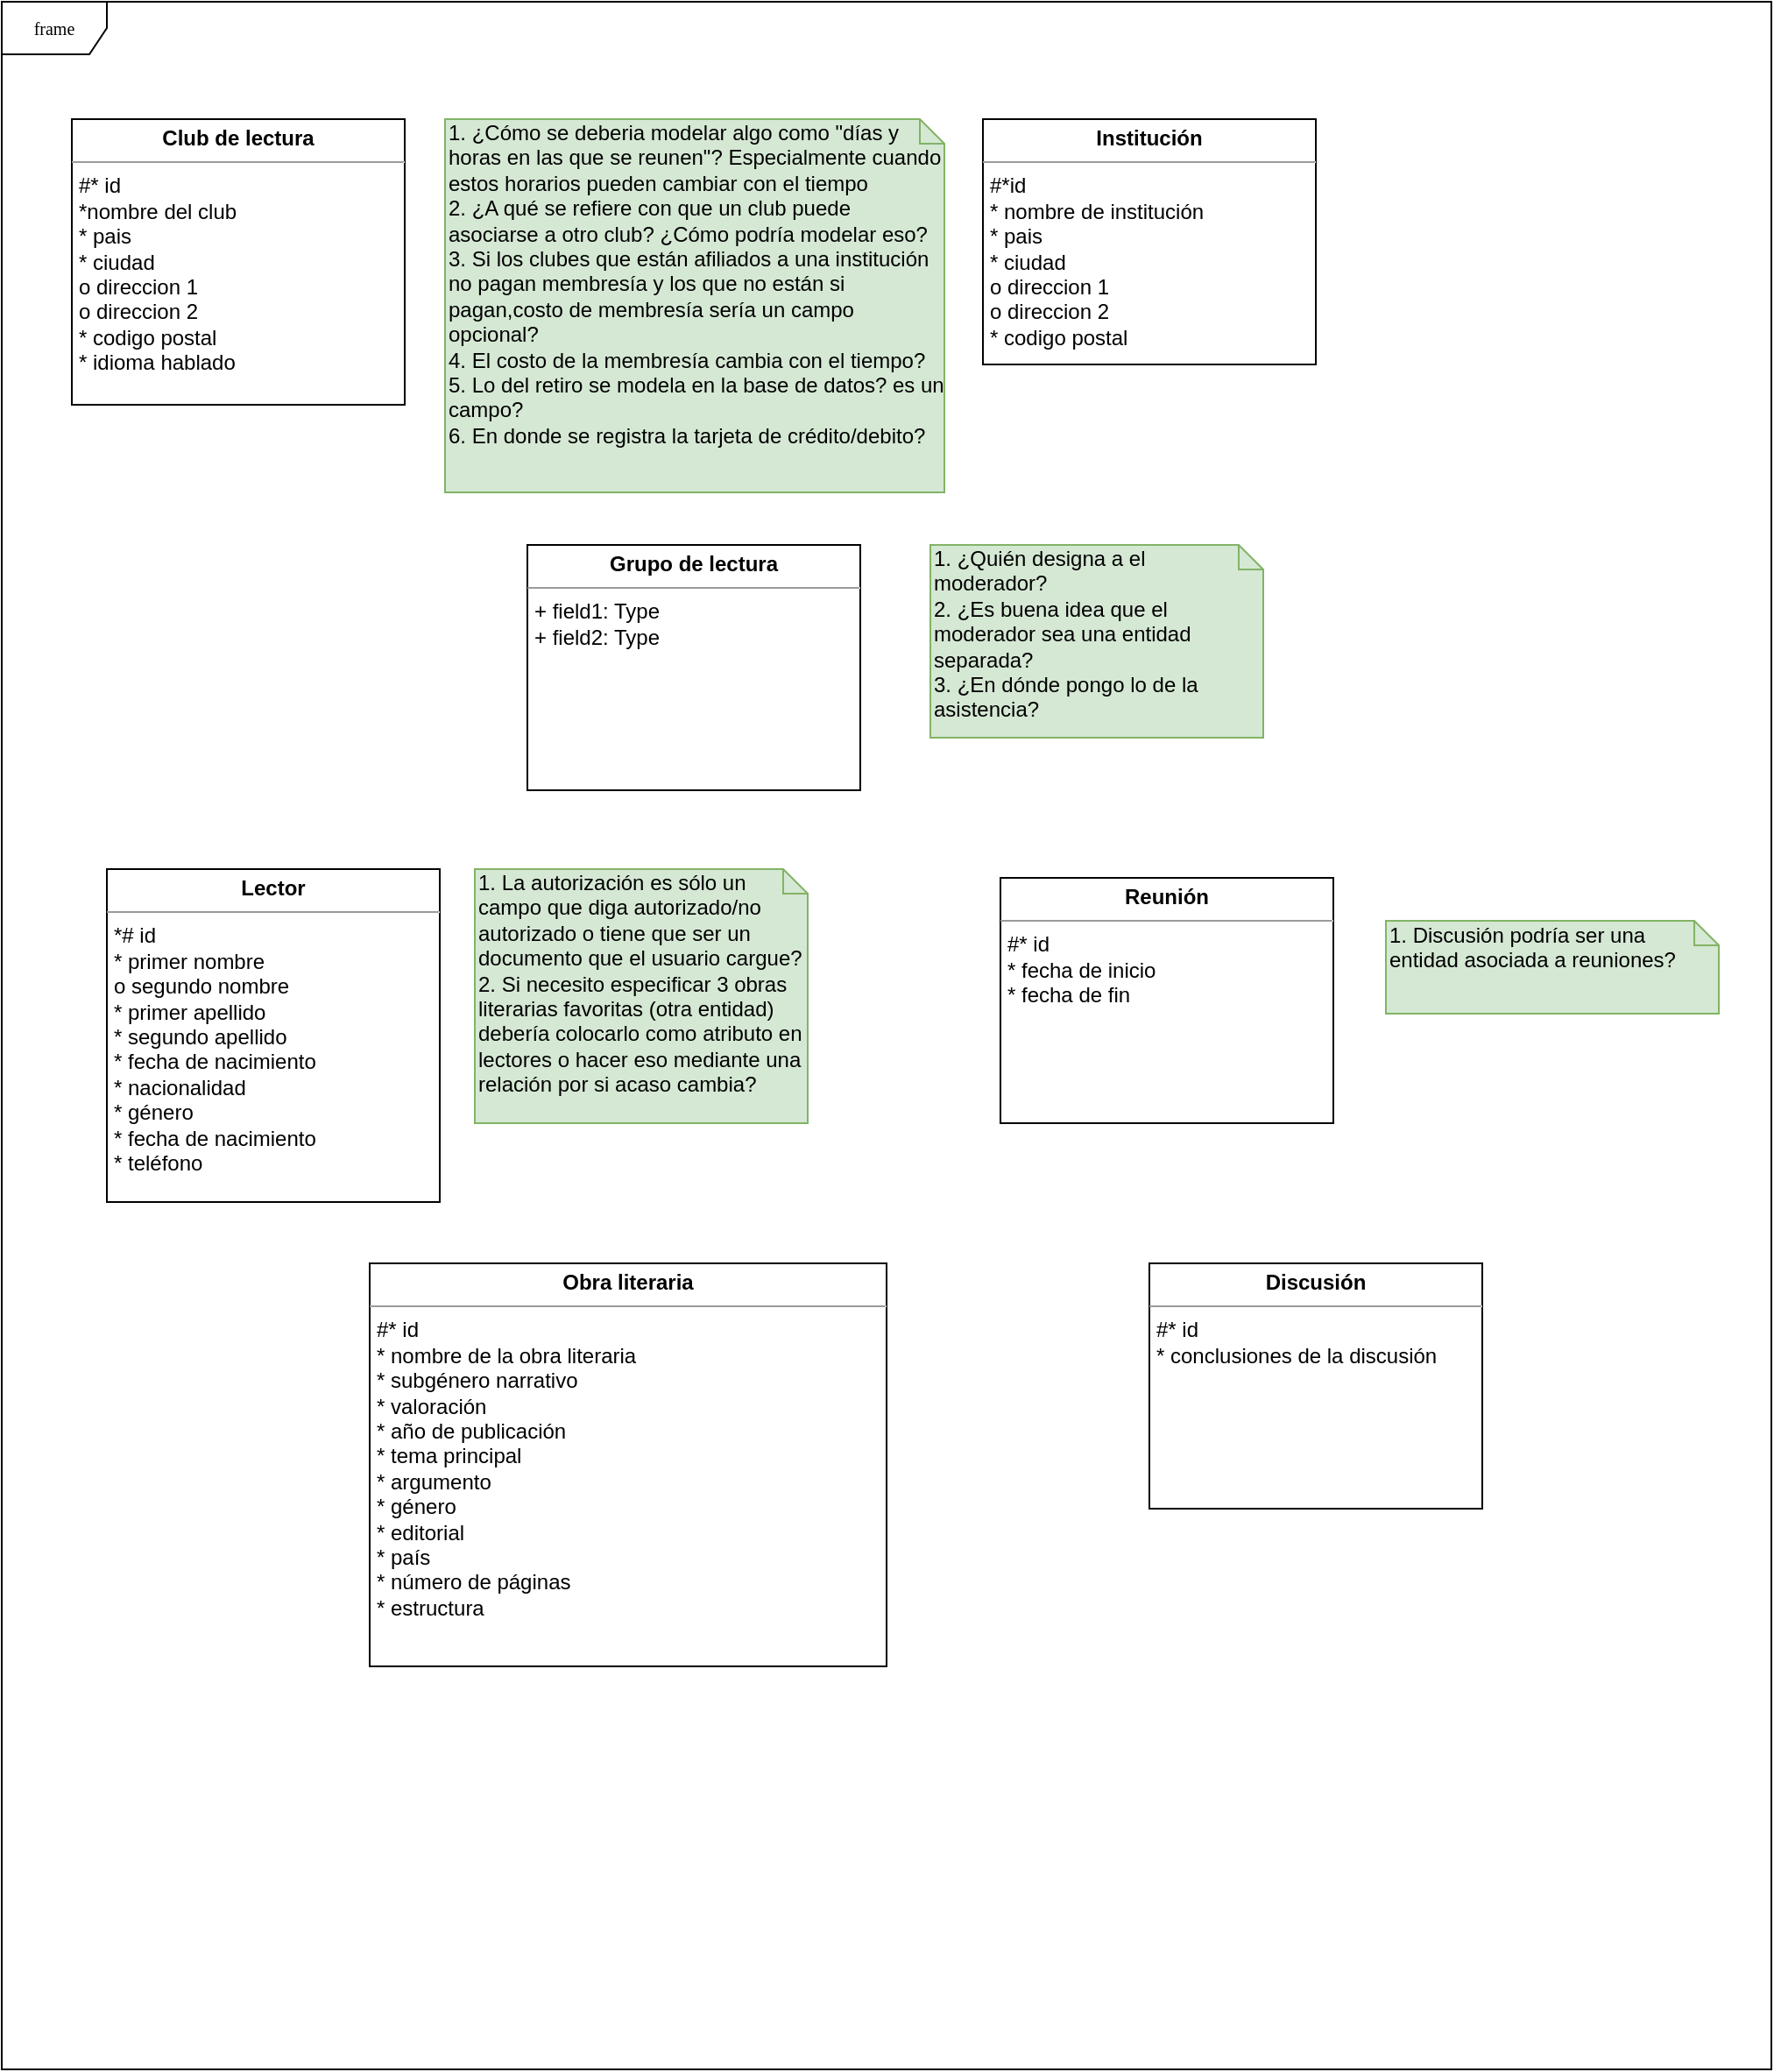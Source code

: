 <mxfile version="12.0.2" type="github" pages="1"><diagram name="Page-1" id="c4acf3e9-155e-7222-9cf6-157b1a14988f"><mxGraphModel dx="828" dy="451" grid="1" gridSize="10" guides="1" tooltips="1" connect="1" arrows="1" fold="1" page="1" pageScale="1" pageWidth="850" pageHeight="1100" background="#ffffff" math="0" shadow="0"><root><mxCell id="0"/><mxCell id="1" parent="0"/><mxCell id="17acba5748e5396b-1" value="frame" style="shape=umlFrame;whiteSpace=wrap;html=1;rounded=0;shadow=0;comic=0;labelBackgroundColor=none;strokeColor=#000000;strokeWidth=1;fillColor=#ffffff;fontFamily=Verdana;fontSize=10;fontColor=#000000;align=center;" parent="1" vertex="1"><mxGeometry x="20" y="20" width="1010" height="1180" as="geometry"/></mxCell><mxCell id="5d2195bd80daf111-9" value="&lt;p style=&quot;margin: 0px ; margin-top: 4px ; text-align: center&quot;&gt;&lt;b&gt;Obra literaria&lt;/b&gt;&lt;/p&gt;&lt;hr size=&quot;1&quot;&gt;&lt;p style=&quot;margin: 0px ; margin-left: 4px&quot;&gt;#* id&lt;/p&gt;&lt;p style=&quot;margin: 0px ; margin-left: 4px&quot;&gt;* nombre de la obra literaria&lt;/p&gt;&lt;p style=&quot;margin: 0px ; margin-left: 4px&quot;&gt;* subgénero narrativo&lt;/p&gt;&lt;p style=&quot;margin: 0px ; margin-left: 4px&quot;&gt;* valoración&lt;/p&gt;&lt;p style=&quot;margin: 0px ; margin-left: 4px&quot;&gt;* año de publicación&lt;/p&gt;&lt;p style=&quot;margin: 0px ; margin-left: 4px&quot;&gt;* tema principal&lt;/p&gt;&lt;p style=&quot;margin: 0px ; margin-left: 4px&quot;&gt;* argumento&lt;/p&gt;&lt;p style=&quot;margin: 0px ; margin-left: 4px&quot;&gt;* género&lt;/p&gt;&lt;p style=&quot;margin: 0px ; margin-left: 4px&quot;&gt;* editorial&lt;/p&gt;&lt;p style=&quot;margin: 0px ; margin-left: 4px&quot;&gt;* país&lt;/p&gt;&lt;p style=&quot;margin: 0px ; margin-left: 4px&quot;&gt;* número de páginas&lt;/p&gt;&lt;p style=&quot;margin: 0px ; margin-left: 4px&quot;&gt;* estructura&lt;/p&gt;" style="verticalAlign=top;align=left;overflow=fill;fontSize=12;fontFamily=Helvetica;html=1;rounded=0;shadow=0;comic=0;labelBackgroundColor=none;strokeColor=#000000;strokeWidth=1;fillColor=#ffffff;" parent="1" vertex="1"><mxGeometry x="230" y="740" width="295" height="230" as="geometry"/></mxCell><mxCell id="5d2195bd80daf111-10" value="&lt;p style=&quot;margin: 0px ; margin-top: 4px ; text-align: center&quot;&gt;&lt;b&gt;Institución&lt;/b&gt;&lt;/p&gt;&lt;hr size=&quot;1&quot;&gt;&lt;p style=&quot;margin: 0px ; margin-left: 4px&quot;&gt;#*id&amp;nbsp;&lt;/p&gt;&lt;p style=&quot;margin: 0px ; margin-left: 4px&quot;&gt;* nombre de institución&lt;/p&gt;&lt;p style=&quot;margin: 0px 0px 0px 4px&quot;&gt;* pais&lt;/p&gt;&lt;p style=&quot;margin: 0px 0px 0px 4px&quot;&gt;* ciudad&lt;/p&gt;&lt;p style=&quot;margin: 0px 0px 0px 4px&quot;&gt;o direccion 1&lt;/p&gt;&lt;p style=&quot;margin: 0px 0px 0px 4px&quot;&gt;o direccion 2&lt;/p&gt;&lt;p style=&quot;margin: 0px 0px 0px 4px&quot;&gt;* codigo postal&lt;/p&gt;" style="verticalAlign=top;align=left;overflow=fill;fontSize=12;fontFamily=Helvetica;html=1;rounded=0;shadow=0;comic=0;labelBackgroundColor=none;strokeColor=#000000;strokeWidth=1;fillColor=#ffffff;" parent="1" vertex="1"><mxGeometry x="580" y="87" width="190" height="140" as="geometry"/></mxCell><mxCell id="5d2195bd80daf111-15" value="&lt;p style=&quot;margin: 0px ; margin-top: 4px ; text-align: center&quot;&gt;&lt;b&gt;Reunión&lt;/b&gt;&lt;/p&gt;&lt;hr size=&quot;1&quot;&gt;&lt;p style=&quot;margin: 0px ; margin-left: 4px&quot;&gt;#* id&lt;/p&gt;&lt;p style=&quot;margin: 0px ; margin-left: 4px&quot;&gt;* fecha de inicio&lt;/p&gt;&lt;p style=&quot;margin: 0px ; margin-left: 4px&quot;&gt;* fecha de fin&lt;/p&gt;" style="verticalAlign=top;align=left;overflow=fill;fontSize=12;fontFamily=Helvetica;html=1;rounded=0;shadow=0;comic=0;labelBackgroundColor=none;strokeColor=#000000;strokeWidth=1;fillColor=#ffffff;" parent="1" vertex="1"><mxGeometry x="590" y="520" width="190" height="140" as="geometry"/></mxCell><mxCell id="5d2195bd80daf111-18" value="&lt;p style=&quot;margin: 0px ; margin-top: 4px ; text-align: center&quot;&gt;&lt;b&gt;Club de lectura&lt;/b&gt;&lt;/p&gt;&lt;hr size=&quot;1&quot;&gt;&lt;p style=&quot;margin: 0px ; margin-left: 4px&quot;&gt;#* id&lt;/p&gt;&lt;p style=&quot;margin: 0px ; margin-left: 4px&quot;&gt;*nombre del club&lt;/p&gt;&lt;p style=&quot;margin: 0px ; margin-left: 4px&quot;&gt;* pais&lt;/p&gt;&lt;p style=&quot;margin: 0px ; margin-left: 4px&quot;&gt;* ciudad&lt;/p&gt;&lt;p style=&quot;margin: 0px ; margin-left: 4px&quot;&gt;o direccion 1&lt;/p&gt;&lt;p style=&quot;margin: 0px ; margin-left: 4px&quot;&gt;o direccion 2&lt;/p&gt;&lt;p style=&quot;margin: 0px ; margin-left: 4px&quot;&gt;* codigo postal&lt;/p&gt;&lt;p style=&quot;margin: 0px ; margin-left: 4px&quot;&gt;* idioma hablado&lt;/p&gt;&lt;p style=&quot;margin: 0px ; margin-left: 4px&quot;&gt;&lt;br&gt;&lt;/p&gt;" style="verticalAlign=top;align=left;overflow=fill;fontSize=12;fontFamily=Helvetica;html=1;rounded=0;shadow=0;comic=0;labelBackgroundColor=none;strokeColor=#000000;strokeWidth=1;fillColor=#ffffff;" parent="1" vertex="1"><mxGeometry x="60" y="87" width="190" height="163" as="geometry"/></mxCell><mxCell id="5d2195bd80daf111-19" value="&lt;p style=&quot;margin: 0px ; margin-top: 4px ; text-align: center&quot;&gt;&lt;b&gt;Lector&lt;/b&gt;&lt;/p&gt;&lt;hr size=&quot;1&quot;&gt;&lt;p style=&quot;margin: 0px ; margin-left: 4px&quot;&gt;*# id&lt;/p&gt;&lt;p style=&quot;margin: 0px ; margin-left: 4px&quot;&gt;* primer nombre&lt;/p&gt;&lt;p style=&quot;margin: 0px ; margin-left: 4px&quot;&gt;o segundo nombre&lt;/p&gt;&lt;p style=&quot;margin: 0px ; margin-left: 4px&quot;&gt;* primer apellido&lt;/p&gt;&lt;p style=&quot;margin: 0px ; margin-left: 4px&quot;&gt;* segundo apellido&lt;/p&gt;&lt;p style=&quot;margin: 0px ; margin-left: 4px&quot;&gt;* fecha de nacimiento&lt;/p&gt;&lt;p style=&quot;margin: 0px ; margin-left: 4px&quot;&gt;* nacionalidad&lt;/p&gt;&lt;p style=&quot;margin: 0px ; margin-left: 4px&quot;&gt;* género&lt;/p&gt;&lt;p style=&quot;margin: 0px ; margin-left: 4px&quot;&gt;* fecha de nacimiento&lt;/p&gt;&lt;p style=&quot;margin: 0px ; margin-left: 4px&quot;&gt;* teléfono&lt;/p&gt;" style="verticalAlign=top;align=left;overflow=fill;fontSize=12;fontFamily=Helvetica;html=1;rounded=0;shadow=0;comic=0;labelBackgroundColor=none;strokeColor=#000000;strokeWidth=1;fillColor=#ffffff;" parent="1" vertex="1"><mxGeometry x="80" y="515" width="190" height="190" as="geometry"/></mxCell><mxCell id="5d2195bd80daf111-20" value="&lt;p style=&quot;margin: 0px ; margin-top: 4px ; text-align: center&quot;&gt;&lt;b&gt;Grupo de lectura&lt;/b&gt;&lt;/p&gt;&lt;hr size=&quot;1&quot;&gt;&lt;p style=&quot;margin: 0px ; margin-left: 4px&quot;&gt;+ field1: Type&lt;br&gt;+ field2: Type&lt;/p&gt;" style="verticalAlign=top;align=left;overflow=fill;fontSize=12;fontFamily=Helvetica;html=1;rounded=0;shadow=0;comic=0;labelBackgroundColor=none;strokeColor=#000000;strokeWidth=1;fillColor=#ffffff;" parent="1" vertex="1"><mxGeometry x="320" y="330" width="190" height="140" as="geometry"/></mxCell><mxCell id="vehJDBt2tc4tdtWioXNT-1" value="1. ¿Cómo se deberia modelar algo como &quot;días y horas en las que se reunen&quot;? Especialmente cuando estos horarios pueden cambiar con el tiempo&lt;br&gt;2. ¿A qué se refiere con que un club puede asociarse a otro club? ¿Cómo podría modelar eso?&lt;br&gt;3. Si los clubes que están afiliados a una institución no pagan membresía y los que no están si pagan,costo de membresía sería un campo opcional?&lt;br&gt;4. El costo de la membresía cambia con el tiempo?&lt;br&gt;5. Lo del retiro se modela en la base de datos? es un campo?&lt;br&gt;6. En donde se registra la tarjeta de crédito/debito?" style="shape=note;whiteSpace=wrap;html=1;size=14;verticalAlign=top;align=left;spacingTop=-6;fillColor=#d5e8d4;strokeColor=#82b366;" vertex="1" parent="1"><mxGeometry x="273" y="87" width="285" height="213" as="geometry"/></mxCell><mxCell id="vehJDBt2tc4tdtWioXNT-2" value="1. La autorización es sólo un campo que diga autorizado/no autorizado o tiene que ser un documento que el usuario cargue?&lt;br&gt;2. Si necesito especificar 3 obras literarias favoritas (otra entidad) debería colocarlo como atributo en lectores o hacer eso mediante una relación por si acaso cambia?" style="shape=note;whiteSpace=wrap;html=1;size=14;verticalAlign=top;align=left;spacingTop=-6;fillColor=#d5e8d4;strokeColor=#82b366;" vertex="1" parent="1"><mxGeometry x="290" y="515" width="190" height="145" as="geometry"/></mxCell><mxCell id="vehJDBt2tc4tdtWioXNT-4" value="1. ¿Quién designa a el moderador?&lt;br&gt;2. ¿Es buena idea que el moderador sea una entidad separada?&lt;br&gt;3. ¿En dónde pongo lo de la asistencia?" style="shape=note;whiteSpace=wrap;html=1;size=14;verticalAlign=top;align=left;spacingTop=-6;fillColor=#d5e8d4;strokeColor=#82b366;" vertex="1" parent="1"><mxGeometry x="550" y="330" width="190" height="110" as="geometry"/></mxCell><mxCell id="vehJDBt2tc4tdtWioXNT-5" value="1. Discusión podría ser una entidad asociada a reuniones?" style="shape=note;whiteSpace=wrap;html=1;size=14;verticalAlign=top;align=left;spacingTop=-6;fillColor=#d5e8d4;strokeColor=#82b366;" vertex="1" parent="1"><mxGeometry x="810" y="544.5" width="190" height="53" as="geometry"/></mxCell><mxCell id="vehJDBt2tc4tdtWioXNT-6" value="&lt;p style=&quot;margin: 0px ; margin-top: 4px ; text-align: center&quot;&gt;&lt;b&gt;Discusión&lt;/b&gt;&lt;/p&gt;&lt;hr size=&quot;1&quot;&gt;&lt;p style=&quot;margin: 0px ; margin-left: 4px&quot;&gt;#* id&lt;/p&gt;&lt;p style=&quot;margin: 0px ; margin-left: 4px&quot;&gt;* conclusiones de la discusión&lt;/p&gt;" style="verticalAlign=top;align=left;overflow=fill;fontSize=12;fontFamily=Helvetica;html=1;rounded=0;shadow=0;comic=0;labelBackgroundColor=none;strokeColor=#000000;strokeWidth=1;fillColor=#ffffff;" vertex="1" parent="1"><mxGeometry x="675" y="740" width="190" height="140" as="geometry"/></mxCell></root></mxGraphModel></diagram></mxfile>
